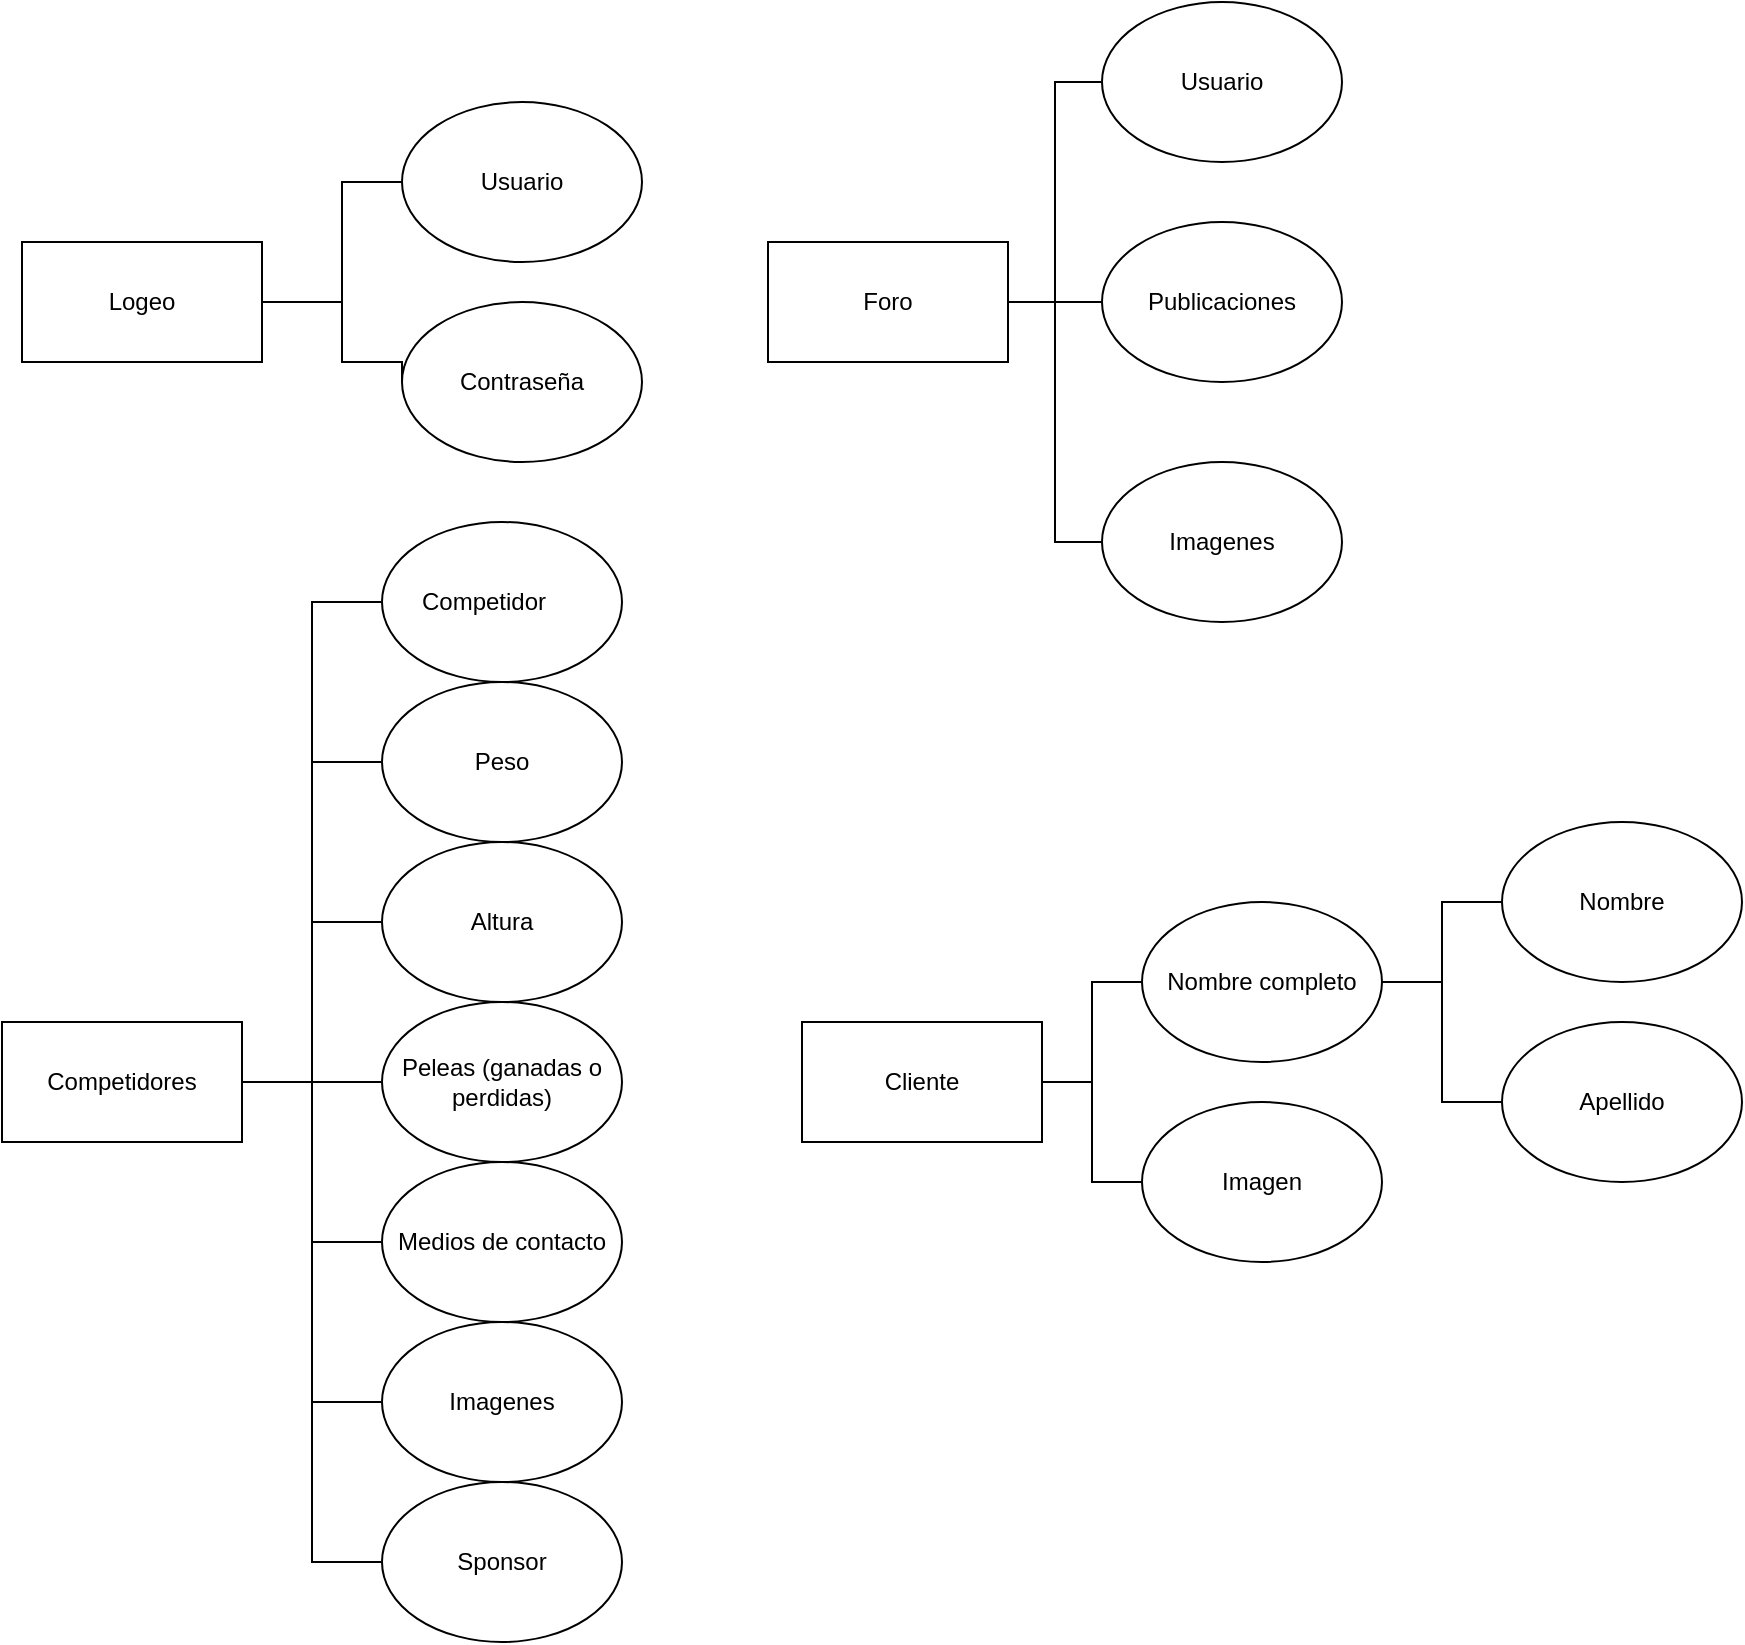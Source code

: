 <mxfile version="18.0.2"><diagram id="CGgGiSgxMQF2hWz_xict" name="Page-1"><mxGraphModel dx="1328" dy="1994" grid="1" gridSize="10" guides="1" tooltips="1" connect="1" arrows="1" fold="1" page="1" pageScale="1" pageWidth="827" pageHeight="1169" math="0" shadow="0"><root><mxCell id="0"/><mxCell id="1" parent="0"/><mxCell id="oBrgny_MpjhWDQNgH9GL-29" style="edgeStyle=orthogonalEdgeStyle;rounded=0;orthogonalLoop=1;jettySize=auto;html=1;exitX=1;exitY=0.5;exitDx=0;exitDy=0;entryX=0;entryY=0.5;entryDx=0;entryDy=0;endArrow=none;endFill=0;" edge="1" parent="1" source="oBrgny_MpjhWDQNgH9GL-1" target="oBrgny_MpjhWDQNgH9GL-6"><mxGeometry relative="1" as="geometry"><Array as="points"><mxPoint x="210" y="-960"/><mxPoint x="210" y="-930"/></Array></mxGeometry></mxCell><mxCell id="oBrgny_MpjhWDQNgH9GL-1" value="Logeo" style="rounded=0;whiteSpace=wrap;html=1;" vertex="1" parent="1"><mxGeometry x="50" y="-990" width="120" height="60" as="geometry"/></mxCell><mxCell id="oBrgny_MpjhWDQNgH9GL-40" value="" style="edgeStyle=orthogonalEdgeStyle;rounded=0;orthogonalLoop=1;jettySize=auto;html=1;endArrow=none;endFill=0;" edge="1" parent="1" source="oBrgny_MpjhWDQNgH9GL-2" target="oBrgny_MpjhWDQNgH9GL-15"><mxGeometry relative="1" as="geometry"/></mxCell><mxCell id="oBrgny_MpjhWDQNgH9GL-41" style="edgeStyle=orthogonalEdgeStyle;rounded=0;orthogonalLoop=1;jettySize=auto;html=1;exitX=1;exitY=0.5;exitDx=0;exitDy=0;entryX=0;entryY=0.5;entryDx=0;entryDy=0;endArrow=none;endFill=0;" edge="1" parent="1" source="oBrgny_MpjhWDQNgH9GL-2" target="oBrgny_MpjhWDQNgH9GL-14"><mxGeometry relative="1" as="geometry"/></mxCell><mxCell id="oBrgny_MpjhWDQNgH9GL-2" value="Cliente" style="rounded=0;whiteSpace=wrap;html=1;" vertex="1" parent="1"><mxGeometry x="440" y="-600" width="120" height="60" as="geometry"/></mxCell><mxCell id="oBrgny_MpjhWDQNgH9GL-3" value="Competidores" style="rounded=0;whiteSpace=wrap;html=1;" vertex="1" parent="1"><mxGeometry x="40" y="-600" width="120" height="60" as="geometry"/></mxCell><mxCell id="oBrgny_MpjhWDQNgH9GL-37" style="edgeStyle=orthogonalEdgeStyle;rounded=0;orthogonalLoop=1;jettySize=auto;html=1;exitX=1;exitY=0.5;exitDx=0;exitDy=0;entryX=0;entryY=0.5;entryDx=0;entryDy=0;endArrow=none;endFill=0;" edge="1" parent="1" source="oBrgny_MpjhWDQNgH9GL-4" target="oBrgny_MpjhWDQNgH9GL-19"><mxGeometry relative="1" as="geometry"/></mxCell><mxCell id="oBrgny_MpjhWDQNgH9GL-38" style="edgeStyle=orthogonalEdgeStyle;rounded=0;orthogonalLoop=1;jettySize=auto;html=1;exitX=1;exitY=0.5;exitDx=0;exitDy=0;entryX=0;entryY=0.5;entryDx=0;entryDy=0;endArrow=none;endFill=0;" edge="1" parent="1" source="oBrgny_MpjhWDQNgH9GL-4" target="oBrgny_MpjhWDQNgH9GL-20"><mxGeometry relative="1" as="geometry"/></mxCell><mxCell id="oBrgny_MpjhWDQNgH9GL-4" value="Foro" style="rounded=0;whiteSpace=wrap;html=1;" vertex="1" parent="1"><mxGeometry x="423" y="-990" width="120" height="60" as="geometry"/></mxCell><mxCell id="oBrgny_MpjhWDQNgH9GL-28" style="edgeStyle=orthogonalEdgeStyle;rounded=0;orthogonalLoop=1;jettySize=auto;html=1;exitX=0;exitY=0.5;exitDx=0;exitDy=0;endArrow=none;endFill=0;" edge="1" parent="1" source="oBrgny_MpjhWDQNgH9GL-5" target="oBrgny_MpjhWDQNgH9GL-1"><mxGeometry relative="1" as="geometry"><Array as="points"><mxPoint x="210" y="-1020"/><mxPoint x="210" y="-960"/></Array></mxGeometry></mxCell><mxCell id="oBrgny_MpjhWDQNgH9GL-5" value="Usuario" style="ellipse;whiteSpace=wrap;html=1;" vertex="1" parent="1"><mxGeometry x="240" y="-1060" width="120" height="80" as="geometry"/></mxCell><mxCell id="oBrgny_MpjhWDQNgH9GL-6" value="Contraseña" style="ellipse;whiteSpace=wrap;html=1;" vertex="1" parent="1"><mxGeometry x="240" y="-960" width="120" height="80" as="geometry"/></mxCell><mxCell id="oBrgny_MpjhWDQNgH9GL-30" style="edgeStyle=orthogonalEdgeStyle;rounded=0;orthogonalLoop=1;jettySize=auto;html=1;exitX=0;exitY=0.5;exitDx=0;exitDy=0;entryX=1;entryY=0.5;entryDx=0;entryDy=0;endArrow=none;endFill=0;" edge="1" parent="1" source="oBrgny_MpjhWDQNgH9GL-7" target="oBrgny_MpjhWDQNgH9GL-3"><mxGeometry relative="1" as="geometry"/></mxCell><mxCell id="oBrgny_MpjhWDQNgH9GL-7" value="Competidor&lt;span style=&quot;white-space: pre;&quot;&gt;&#9;&lt;/span&gt;" style="ellipse;whiteSpace=wrap;html=1;" vertex="1" parent="1"><mxGeometry x="230" y="-850" width="120" height="80" as="geometry"/></mxCell><mxCell id="oBrgny_MpjhWDQNgH9GL-31" style="edgeStyle=orthogonalEdgeStyle;rounded=0;orthogonalLoop=1;jettySize=auto;html=1;exitX=0;exitY=0.5;exitDx=0;exitDy=0;entryX=1;entryY=0.5;entryDx=0;entryDy=0;endArrow=none;endFill=0;" edge="1" parent="1" source="oBrgny_MpjhWDQNgH9GL-8" target="oBrgny_MpjhWDQNgH9GL-3"><mxGeometry relative="1" as="geometry"/></mxCell><mxCell id="oBrgny_MpjhWDQNgH9GL-8" value="Peso" style="ellipse;whiteSpace=wrap;html=1;" vertex="1" parent="1"><mxGeometry x="230" y="-770" width="120" height="80" as="geometry"/></mxCell><mxCell id="oBrgny_MpjhWDQNgH9GL-32" style="edgeStyle=orthogonalEdgeStyle;rounded=0;orthogonalLoop=1;jettySize=auto;html=1;exitX=0;exitY=0.5;exitDx=0;exitDy=0;entryX=1;entryY=0.5;entryDx=0;entryDy=0;endArrow=none;endFill=0;" edge="1" parent="1" source="oBrgny_MpjhWDQNgH9GL-9" target="oBrgny_MpjhWDQNgH9GL-3"><mxGeometry relative="1" as="geometry"/></mxCell><mxCell id="oBrgny_MpjhWDQNgH9GL-9" value="Altura" style="ellipse;whiteSpace=wrap;html=1;" vertex="1" parent="1"><mxGeometry x="230" y="-690" width="120" height="80" as="geometry"/></mxCell><mxCell id="oBrgny_MpjhWDQNgH9GL-33" style="edgeStyle=orthogonalEdgeStyle;rounded=0;orthogonalLoop=1;jettySize=auto;html=1;exitX=0;exitY=0.5;exitDx=0;exitDy=0;entryX=1;entryY=0.5;entryDx=0;entryDy=0;endArrow=none;endFill=0;" edge="1" parent="1" source="oBrgny_MpjhWDQNgH9GL-10" target="oBrgny_MpjhWDQNgH9GL-3"><mxGeometry relative="1" as="geometry"/></mxCell><mxCell id="oBrgny_MpjhWDQNgH9GL-10" value="Peleas (ganadas o perdidas)" style="ellipse;whiteSpace=wrap;html=1;" vertex="1" parent="1"><mxGeometry x="230" y="-610" width="120" height="80" as="geometry"/></mxCell><mxCell id="oBrgny_MpjhWDQNgH9GL-34" style="edgeStyle=orthogonalEdgeStyle;rounded=0;orthogonalLoop=1;jettySize=auto;html=1;exitX=0;exitY=0.5;exitDx=0;exitDy=0;entryX=1;entryY=0.5;entryDx=0;entryDy=0;endArrow=none;endFill=0;" edge="1" parent="1" source="oBrgny_MpjhWDQNgH9GL-11" target="oBrgny_MpjhWDQNgH9GL-3"><mxGeometry relative="1" as="geometry"/></mxCell><mxCell id="oBrgny_MpjhWDQNgH9GL-11" value="Medios de contacto" style="ellipse;whiteSpace=wrap;html=1;" vertex="1" parent="1"><mxGeometry x="230" y="-530" width="120" height="80" as="geometry"/></mxCell><mxCell id="oBrgny_MpjhWDQNgH9GL-35" style="edgeStyle=orthogonalEdgeStyle;rounded=0;orthogonalLoop=1;jettySize=auto;html=1;exitX=0;exitY=0.5;exitDx=0;exitDy=0;entryX=1;entryY=0.5;entryDx=0;entryDy=0;endArrow=none;endFill=0;" edge="1" parent="1" source="oBrgny_MpjhWDQNgH9GL-12" target="oBrgny_MpjhWDQNgH9GL-3"><mxGeometry relative="1" as="geometry"/></mxCell><mxCell id="oBrgny_MpjhWDQNgH9GL-12" value="Imagenes" style="ellipse;whiteSpace=wrap;html=1;" vertex="1" parent="1"><mxGeometry x="230" y="-450" width="120" height="80" as="geometry"/></mxCell><mxCell id="oBrgny_MpjhWDQNgH9GL-36" style="edgeStyle=orthogonalEdgeStyle;rounded=0;orthogonalLoop=1;jettySize=auto;html=1;exitX=0;exitY=0.5;exitDx=0;exitDy=0;entryX=1;entryY=0.5;entryDx=0;entryDy=0;endArrow=none;endFill=0;" edge="1" parent="1" source="oBrgny_MpjhWDQNgH9GL-13" target="oBrgny_MpjhWDQNgH9GL-3"><mxGeometry relative="1" as="geometry"/></mxCell><mxCell id="oBrgny_MpjhWDQNgH9GL-13" value="Sponsor" style="ellipse;whiteSpace=wrap;html=1;" vertex="1" parent="1"><mxGeometry x="230" y="-370" width="120" height="80" as="geometry"/></mxCell><mxCell id="oBrgny_MpjhWDQNgH9GL-42" style="edgeStyle=orthogonalEdgeStyle;rounded=0;orthogonalLoop=1;jettySize=auto;html=1;exitX=1;exitY=0.5;exitDx=0;exitDy=0;entryX=0;entryY=0.5;entryDx=0;entryDy=0;endArrow=none;endFill=0;" edge="1" parent="1" source="oBrgny_MpjhWDQNgH9GL-14" target="oBrgny_MpjhWDQNgH9GL-17"><mxGeometry relative="1" as="geometry"/></mxCell><mxCell id="oBrgny_MpjhWDQNgH9GL-43" style="edgeStyle=orthogonalEdgeStyle;rounded=0;orthogonalLoop=1;jettySize=auto;html=1;exitX=1;exitY=0.5;exitDx=0;exitDy=0;entryX=0;entryY=0.5;entryDx=0;entryDy=0;endArrow=none;endFill=0;" edge="1" parent="1" source="oBrgny_MpjhWDQNgH9GL-14" target="oBrgny_MpjhWDQNgH9GL-16"><mxGeometry relative="1" as="geometry"/></mxCell><mxCell id="oBrgny_MpjhWDQNgH9GL-14" value="Nombre completo" style="ellipse;whiteSpace=wrap;html=1;" vertex="1" parent="1"><mxGeometry x="610" y="-660" width="120" height="80" as="geometry"/></mxCell><mxCell id="oBrgny_MpjhWDQNgH9GL-15" value="Imagen" style="ellipse;whiteSpace=wrap;html=1;" vertex="1" parent="1"><mxGeometry x="610" y="-560" width="120" height="80" as="geometry"/></mxCell><mxCell id="oBrgny_MpjhWDQNgH9GL-16" value="Nombre" style="ellipse;whiteSpace=wrap;html=1;" vertex="1" parent="1"><mxGeometry x="790" y="-700" width="120" height="80" as="geometry"/></mxCell><mxCell id="oBrgny_MpjhWDQNgH9GL-17" value="Apellido" style="ellipse;whiteSpace=wrap;html=1;" vertex="1" parent="1"><mxGeometry x="790" y="-600" width="120" height="80" as="geometry"/></mxCell><mxCell id="oBrgny_MpjhWDQNgH9GL-39" style="edgeStyle=orthogonalEdgeStyle;rounded=0;orthogonalLoop=1;jettySize=auto;html=1;exitX=0;exitY=0.5;exitDx=0;exitDy=0;entryX=1;entryY=0.5;entryDx=0;entryDy=0;endArrow=none;endFill=0;" edge="1" parent="1" source="oBrgny_MpjhWDQNgH9GL-18" target="oBrgny_MpjhWDQNgH9GL-4"><mxGeometry relative="1" as="geometry"/></mxCell><mxCell id="oBrgny_MpjhWDQNgH9GL-18" value="Imagenes" style="ellipse;whiteSpace=wrap;html=1;" vertex="1" parent="1"><mxGeometry x="590" y="-880" width="120" height="80" as="geometry"/></mxCell><mxCell id="oBrgny_MpjhWDQNgH9GL-19" value="Publicaciones" style="ellipse;whiteSpace=wrap;html=1;" vertex="1" parent="1"><mxGeometry x="590" y="-1000" width="120" height="80" as="geometry"/></mxCell><mxCell id="oBrgny_MpjhWDQNgH9GL-20" value="Usuario" style="ellipse;whiteSpace=wrap;html=1;" vertex="1" parent="1"><mxGeometry x="590" y="-1110" width="120" height="80" as="geometry"/></mxCell></root></mxGraphModel></diagram></mxfile>